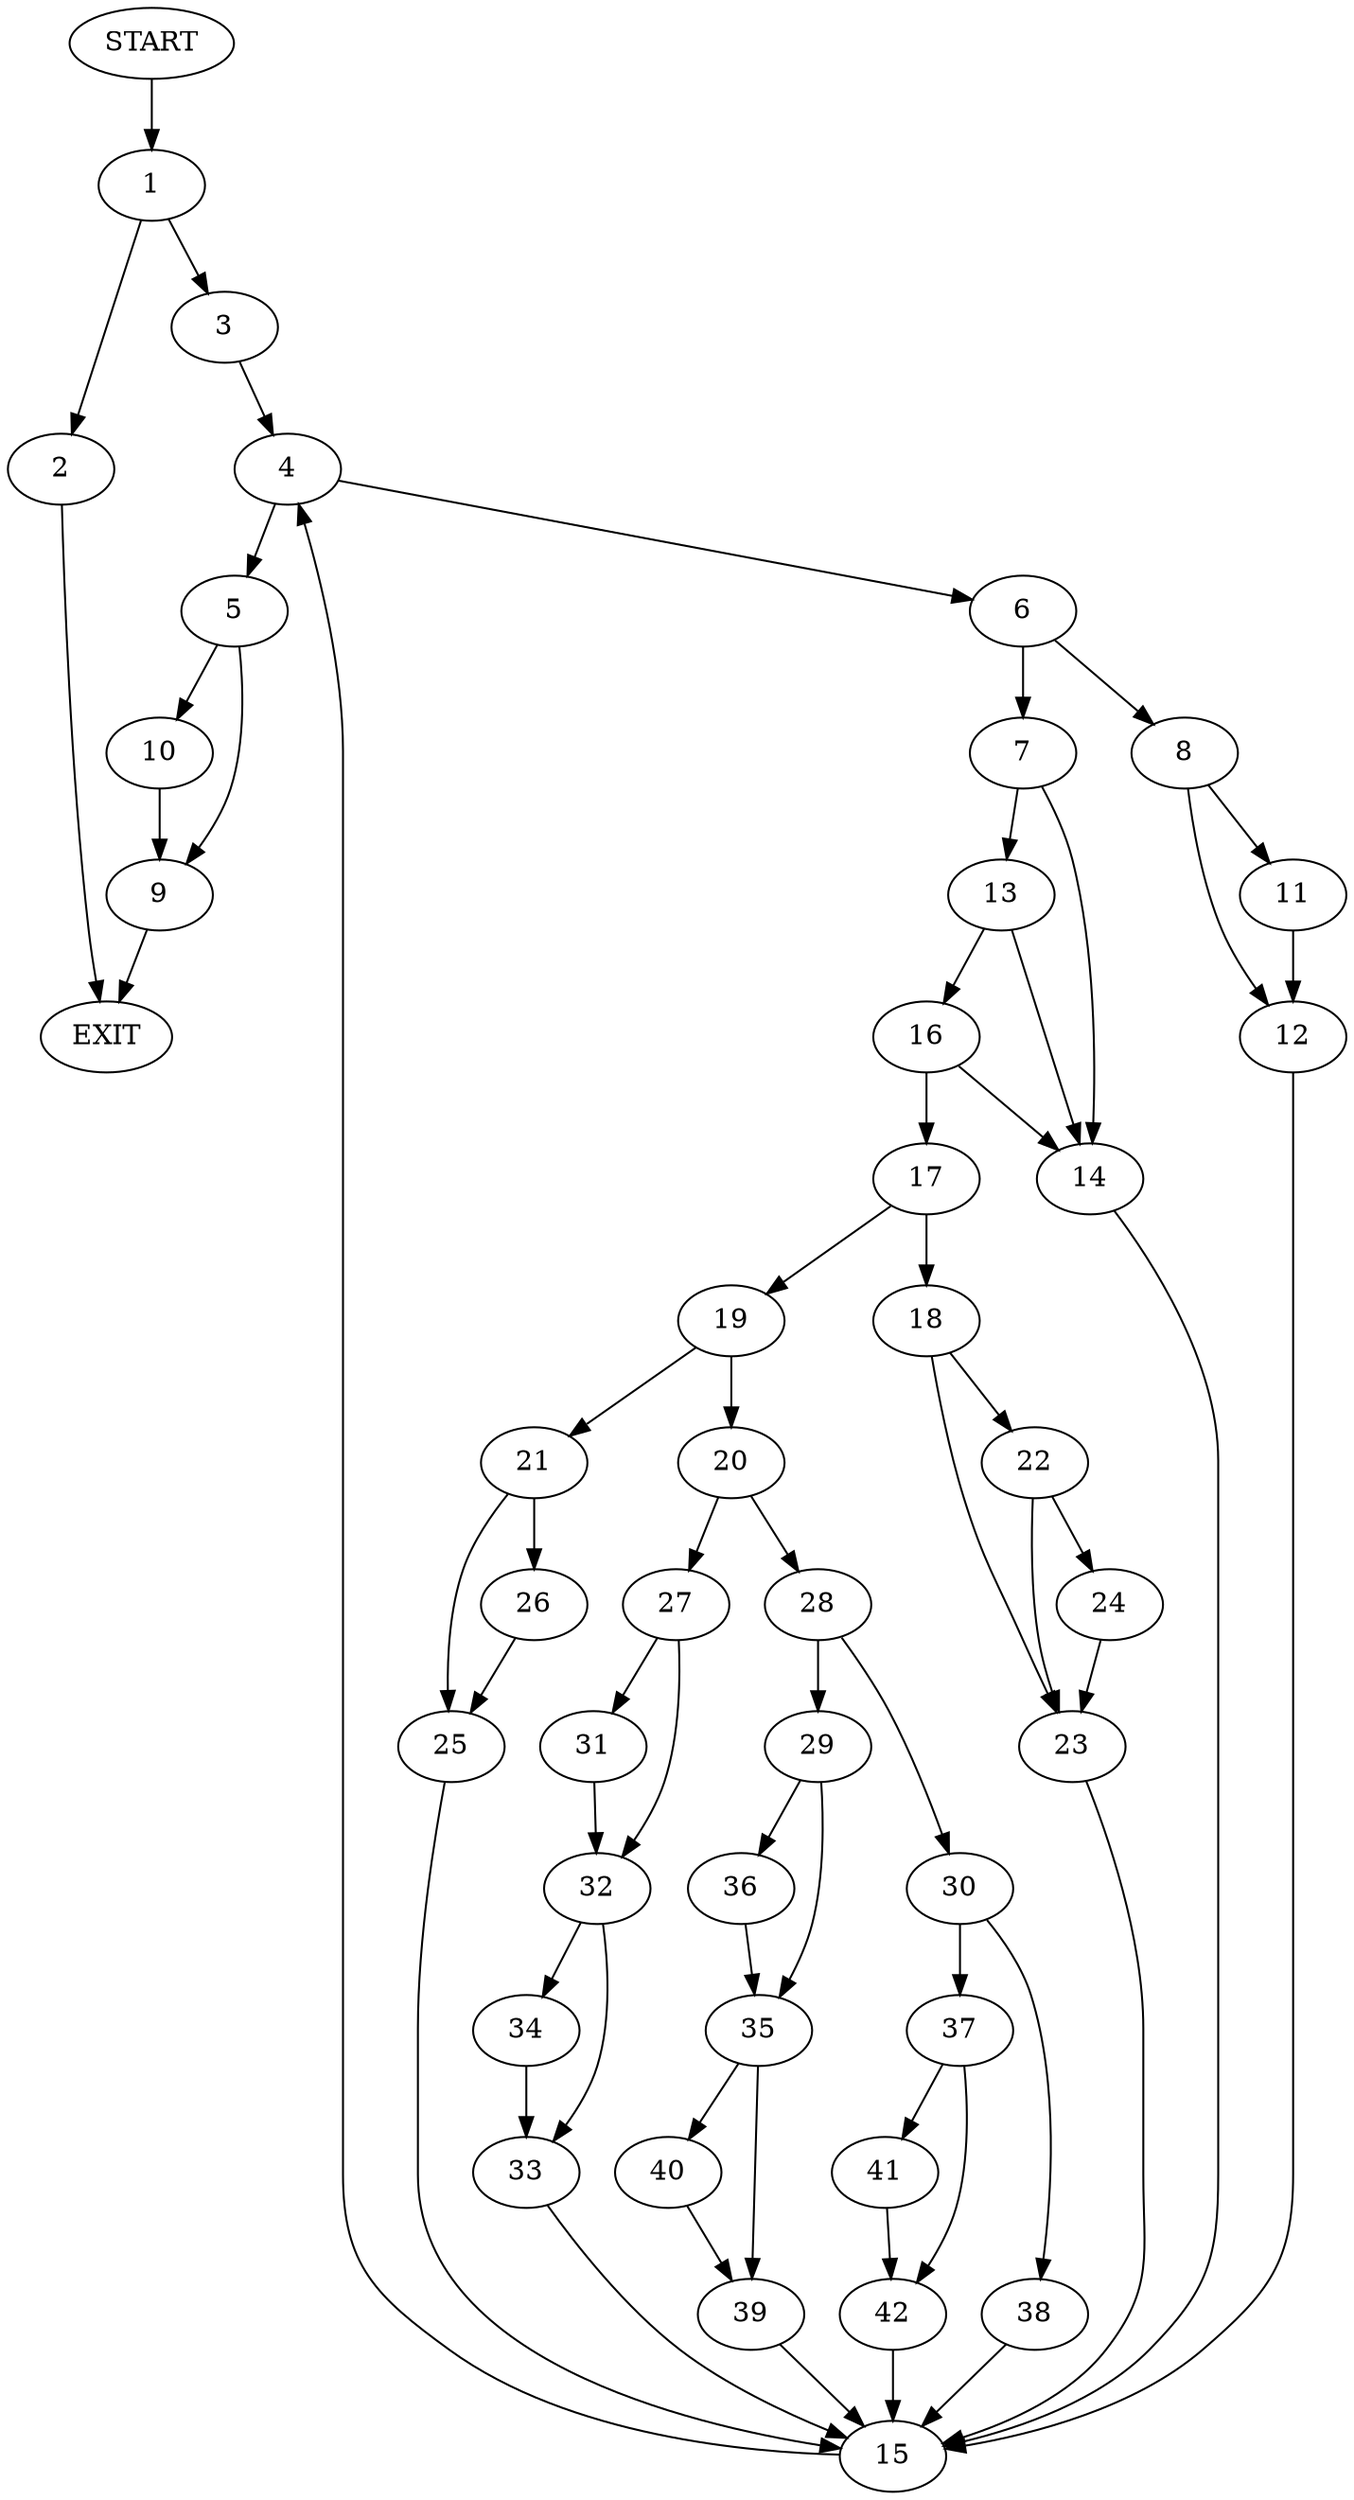 digraph {
0 [label="START"]
43 [label="EXIT"]
0 -> 1
1 -> 2
1 -> 3
2 -> 43
3 -> 4
4 -> 5
4 -> 6
6 -> 7
6 -> 8
5 -> 9
5 -> 10
8 -> 11
8 -> 12
7 -> 13
7 -> 14
14 -> 15
13 -> 14
13 -> 16
16 -> 14
16 -> 17
17 -> 18
17 -> 19
15 -> 4
19 -> 20
19 -> 21
18 -> 22
18 -> 23
23 -> 15
22 -> 23
22 -> 24
24 -> 23
21 -> 25
21 -> 26
20 -> 27
20 -> 28
26 -> 25
25 -> 15
28 -> 29
28 -> 30
27 -> 31
27 -> 32
31 -> 32
32 -> 33
32 -> 34
34 -> 33
33 -> 15
29 -> 35
29 -> 36
30 -> 37
30 -> 38
36 -> 35
35 -> 39
35 -> 40
39 -> 15
40 -> 39
38 -> 15
37 -> 41
37 -> 42
41 -> 42
42 -> 15
12 -> 15
11 -> 12
9 -> 43
10 -> 9
}
